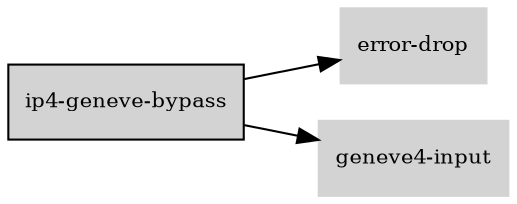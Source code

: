 digraph "ip4_geneve_bypass_subgraph" {
  rankdir=LR;
  node [shape=box, style=filled, fontsize=10, color=lightgray, fontcolor=black, fillcolor=lightgray];
  "ip4-geneve-bypass" [color=black, fontcolor=black, fillcolor=lightgray];
  edge [fontsize=8];
  "ip4-geneve-bypass" -> "error-drop";
  "ip4-geneve-bypass" -> "geneve4-input";
}
